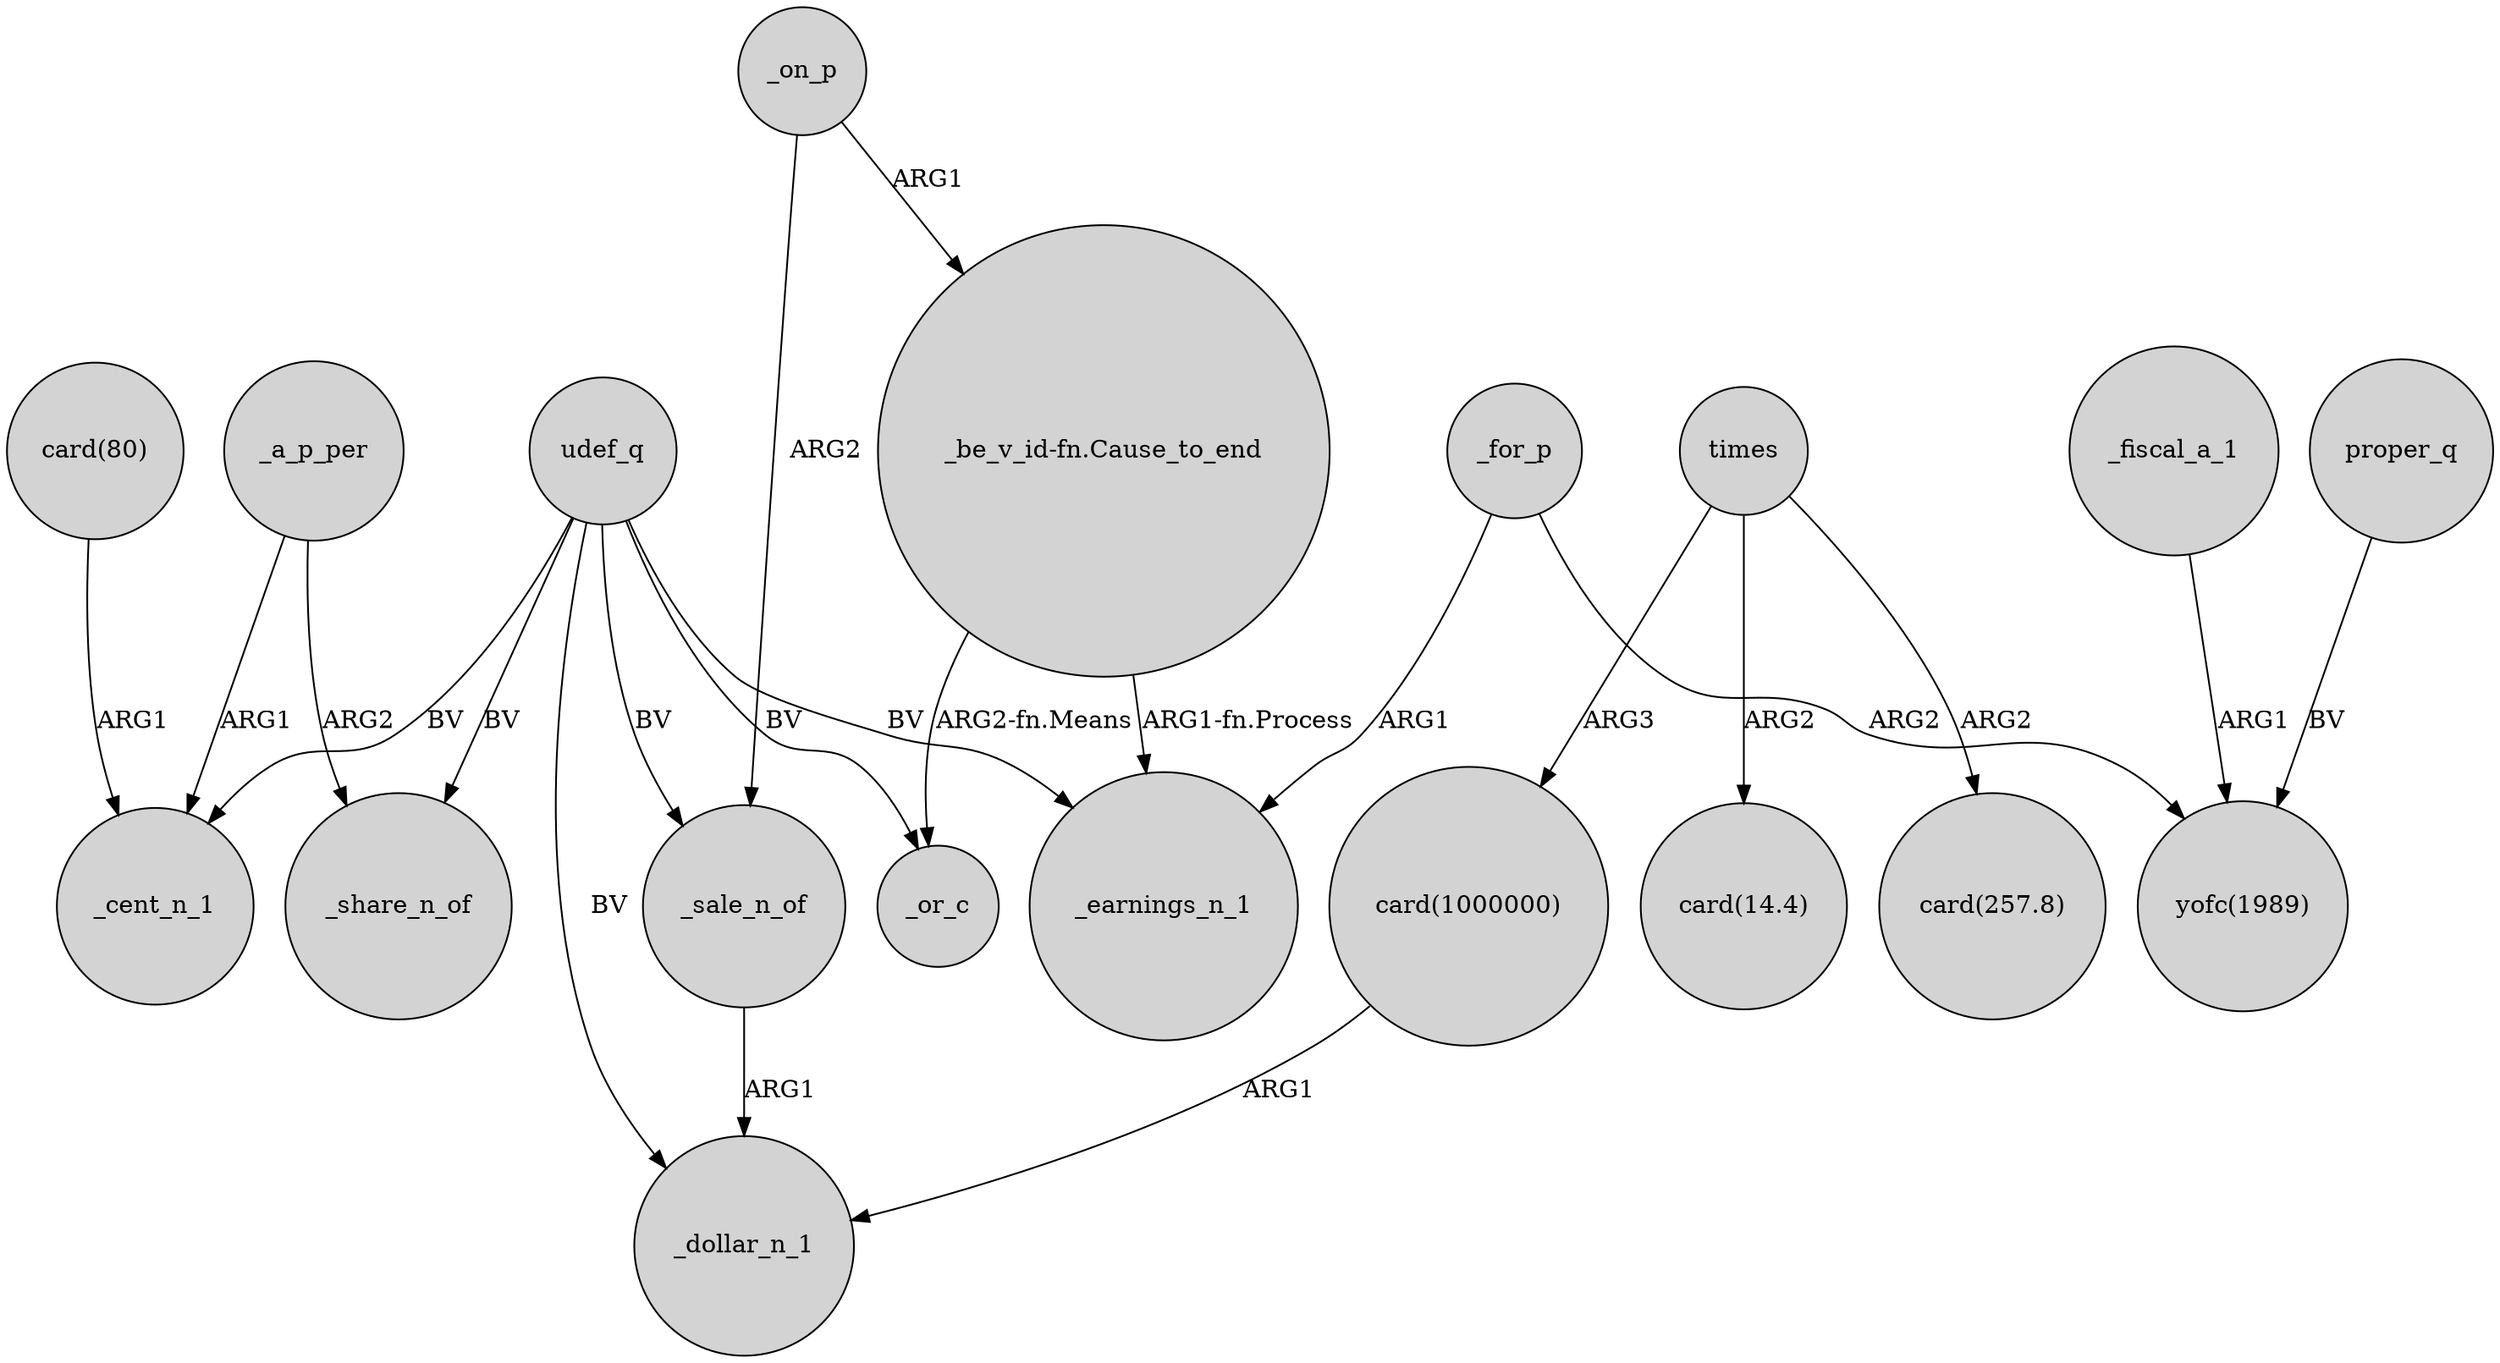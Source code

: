 digraph {
	node [shape=circle style=filled]
	"card(80)" -> _cent_n_1 [label=ARG1]
	_on_p -> _sale_n_of [label=ARG2]
	_a_p_per -> _cent_n_1 [label=ARG1]
	times -> "card(1000000)" [label=ARG3]
	udef_q -> _sale_n_of [label=BV]
	_fiscal_a_1 -> "yofc(1989)" [label=ARG1]
	"_be_v_id-fn.Cause_to_end" -> _or_c [label="ARG2-fn.Means"]
	udef_q -> _cent_n_1 [label=BV]
	"_be_v_id-fn.Cause_to_end" -> _earnings_n_1 [label="ARG1-fn.Process"]
	udef_q -> _or_c [label=BV]
	_on_p -> "_be_v_id-fn.Cause_to_end" [label=ARG1]
	times -> "card(14.4)" [label=ARG2]
	_a_p_per -> _share_n_of [label=ARG2]
	udef_q -> _earnings_n_1 [label=BV]
	_for_p -> "yofc(1989)" [label=ARG2]
	udef_q -> _share_n_of [label=BV]
	udef_q -> _dollar_n_1 [label=BV]
	proper_q -> "yofc(1989)" [label=BV]
	"card(1000000)" -> _dollar_n_1 [label=ARG1]
	times -> "card(257.8)" [label=ARG2]
	_for_p -> _earnings_n_1 [label=ARG1]
	_sale_n_of -> _dollar_n_1 [label=ARG1]
}

